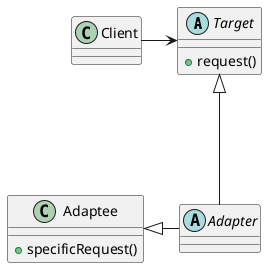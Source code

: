 @startuml

abstract class Target{
    + request()
}

abstract class Adapter

class Adaptee{
    + specificRequest()
}

Client --right-> Target

Adapter --up-|> Target
Adapter --left-|> Adaptee

@enduml